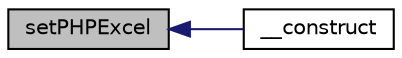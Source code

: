 digraph "setPHPExcel"
{
  edge [fontname="Helvetica",fontsize="10",labelfontname="Helvetica",labelfontsize="10"];
  node [fontname="Helvetica",fontsize="10",shape=record];
  rankdir="LR";
  Node41 [label="setPHPExcel",height=0.2,width=0.4,color="black", fillcolor="grey75", style="filled", fontcolor="black"];
  Node41 -> Node42 [dir="back",color="midnightblue",fontsize="10",style="solid",fontname="Helvetica"];
  Node42 [label="__construct",height=0.2,width=0.4,color="black", fillcolor="white", style="filled",URL="$class_p_h_p_excel___writer___excel2007.html#af24d838f8447f44d66bb994c1ccd2ed2"];
}
